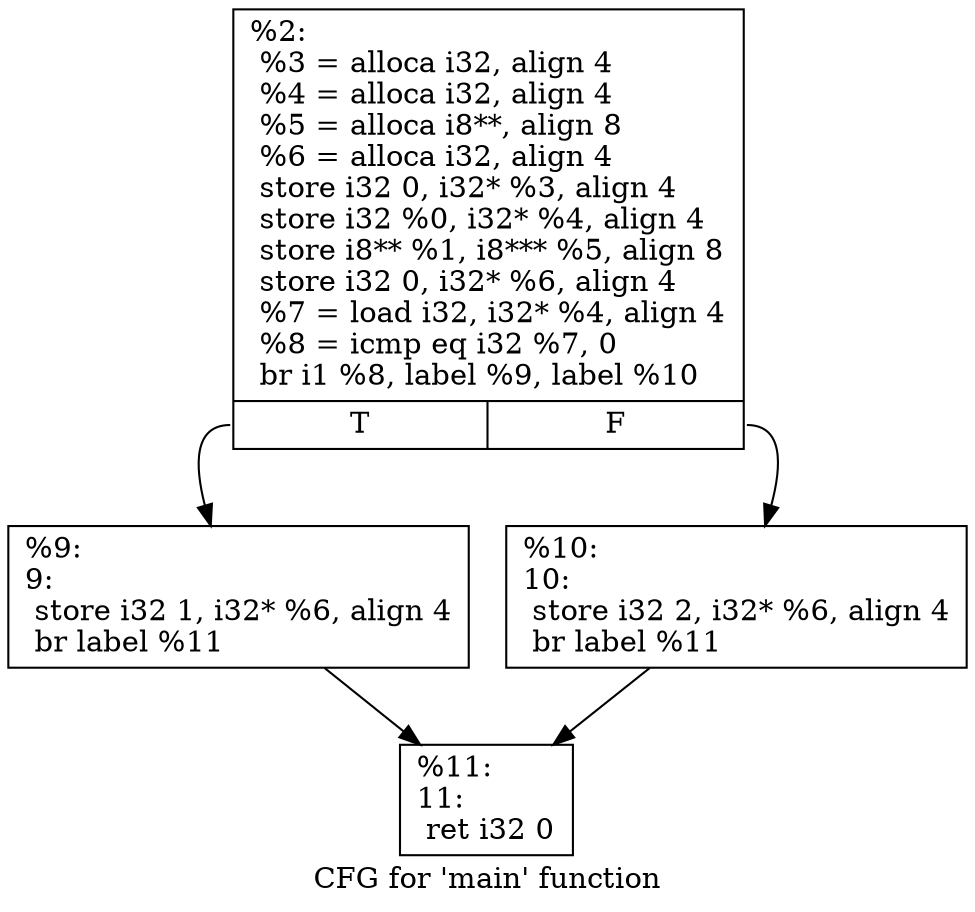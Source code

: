 digraph "CFG for 'main' function" {
	label="CFG for 'main' function";

	Node0x10294c0 [shape=record,label="{%2:\l  %3 = alloca i32, align 4\l  %4 = alloca i32, align 4\l  %5 = alloca i8**, align 8\l  %6 = alloca i32, align 4\l  store i32 0, i32* %3, align 4\l  store i32 %0, i32* %4, align 4\l  store i8** %1, i8*** %5, align 8\l  store i32 0, i32* %6, align 4\l  %7 = load i32, i32* %4, align 4\l  %8 = icmp eq i32 %7, 0\l  br i1 %8, label %9, label %10\l|{<s0>T|<s1>F}}"];
	Node0x10294c0:s0 -> Node0x1029c80;
	Node0x10294c0:s1 -> Node0x102a060;
	Node0x1029c80 [shape=record,label="{%9:\l9:                                                \l  store i32 1, i32* %6, align 4\l  br label %11\l}"];
	Node0x1029c80 -> Node0x102a170;
	Node0x102a060 [shape=record,label="{%10:\l10:                                               \l  store i32 2, i32* %6, align 4\l  br label %11\l}"];
	Node0x102a060 -> Node0x102a170;
	Node0x102a170 [shape=record,label="{%11:\l11:                                               \l  ret i32 0\l}"];
}
